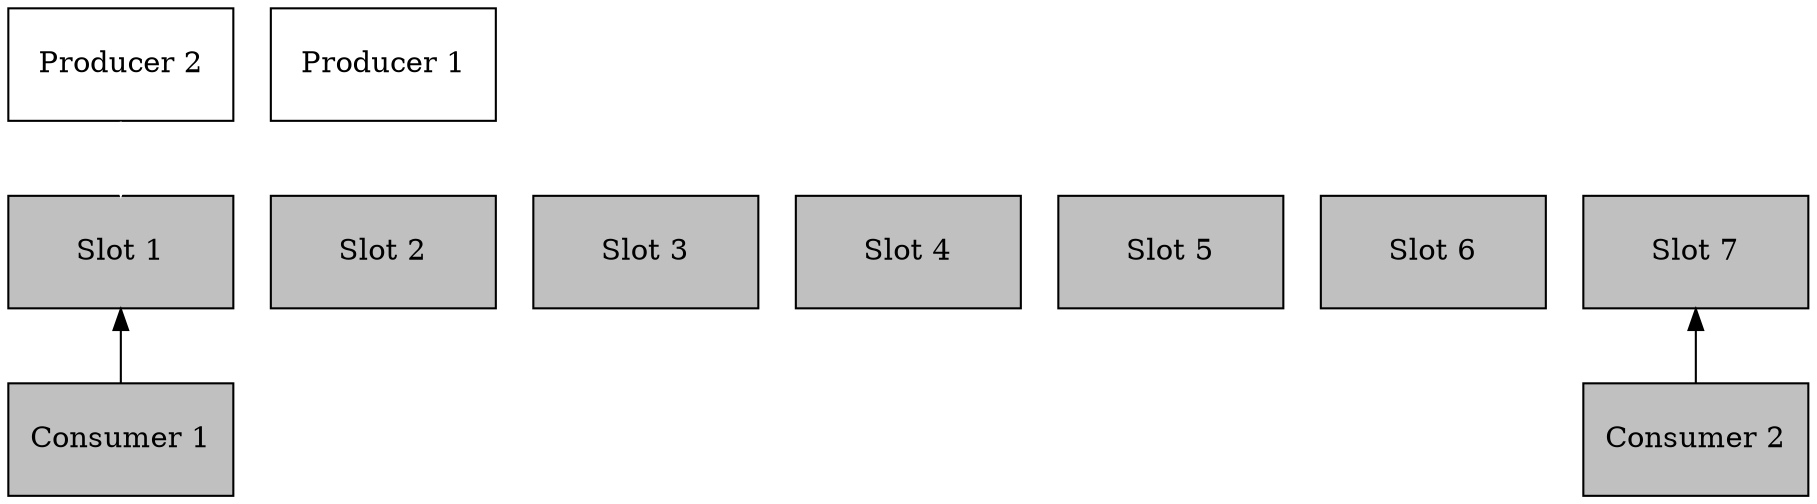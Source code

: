 digraph search {
overlap = false;
#rankdir="LR";

# compute nodes
    node [
        shape=rect
        style=filled
        fillcolor="white"
        width=1.5
        height=0.75
        fixedsize=true
    ]
    subgraph subs {
        rank="same"
        m1 [label="Slot 1", fillcolor="gray"]
        m2 [label="Slot 2", fillcolor="gray"]
        m3 [label="Slot 3", fillcolor="gray"]
        m4 [label="Slot 4", fillcolor="gray"]
        m5 [label="Slot 5", fillcolor="gray"]
        m6 [label="Slot 6", fillcolor="gray"]
        m7 [label="Slot 7", fillcolor="gray"]
    }
    p1 [label="Producer 1", fillcolor="white"]
    p2 [label="Producer 2", fillcolor="white"]

    subgraph subs2 {
        rank=max
        c2 [label="Consumer 2", fillcolor="gray"]
        c1 [label="Consumer 1", fillcolor="gray"]
    }

    p2 -> m1 [color=white]
    c1 -> m1
    c2 -> m7
}